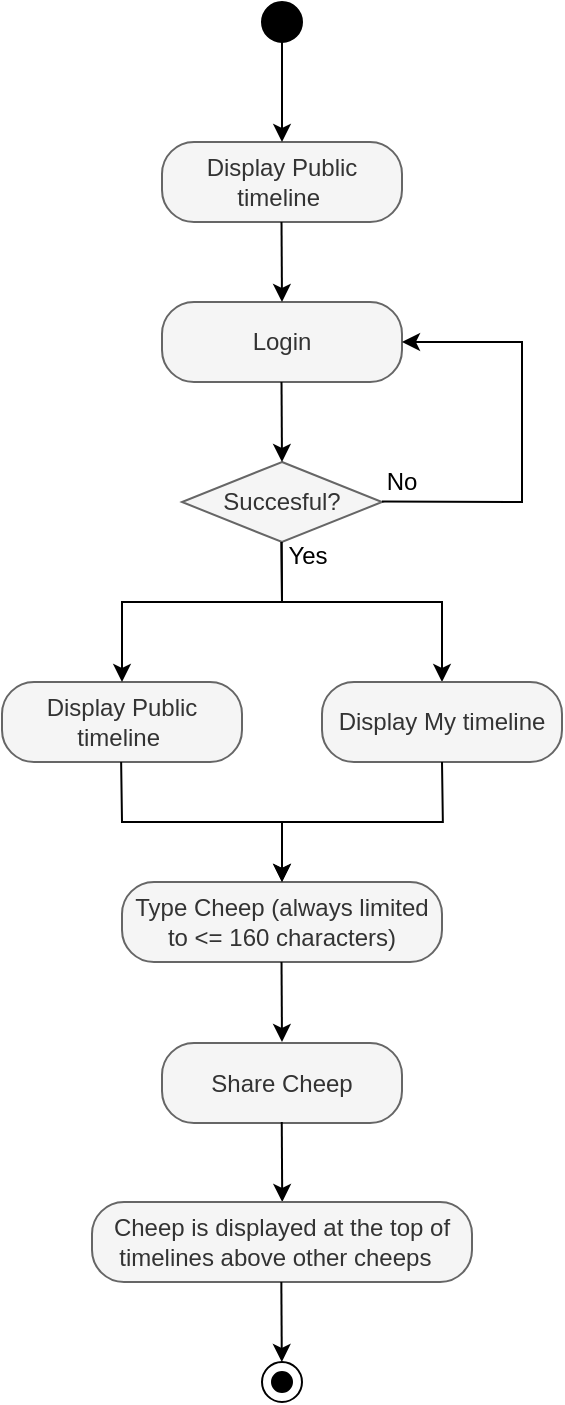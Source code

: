 <mxfile version="25.0.2">
  <diagram id="C5RBs43oDa-KdzZeNtuy" name="Page-1">
    <mxGraphModel dx="1985" dy="1045" grid="0" gridSize="10" guides="1" tooltips="1" connect="1" arrows="1" fold="1" page="1" pageScale="1" pageWidth="827" pageHeight="1169" math="0" shadow="0">
      <root>
        <mxCell id="WIyWlLk6GJQsqaUBKTNV-0" />
        <mxCell id="WIyWlLk6GJQsqaUBKTNV-1" parent="WIyWlLk6GJQsqaUBKTNV-0" />
        <mxCell id="FSEgTZkNE_-apT6jtSsS-8" value="" style="verticalLabelPosition=bottom;verticalAlign=top;html=1;shape=mxgraph.flowchart.on-page_reference;rounded=0;labelBackgroundColor=none;fillColor=#000000;" vertex="1" parent="WIyWlLk6GJQsqaUBKTNV-1">
          <mxGeometry x="150" y="40" width="20" height="20" as="geometry" />
        </mxCell>
        <mxCell id="FSEgTZkNE_-apT6jtSsS-9" value="Display Public timeline&amp;nbsp;" style="rounded=1;whiteSpace=wrap;html=1;arcSize=40;html=1;glass=0;shadow=0;labelBackgroundColor=none;fillColor=#f5f5f5;fontColor=#333333;strokeColor=#666666;" vertex="1" parent="WIyWlLk6GJQsqaUBKTNV-1">
          <mxGeometry x="100" y="110" width="120" height="40" as="geometry" />
        </mxCell>
        <mxCell id="FSEgTZkNE_-apT6jtSsS-10" value="Login" style="rounded=1;whiteSpace=wrap;html=1;arcSize=40;html=1;glass=0;shadow=0;labelBackgroundColor=none;fillColor=#f5f5f5;fontColor=#333333;strokeColor=#666666;" vertex="1" parent="WIyWlLk6GJQsqaUBKTNV-1">
          <mxGeometry x="100" y="190" width="120" height="40" as="geometry" />
        </mxCell>
        <mxCell id="FSEgTZkNE_-apT6jtSsS-12" value="Succesful?" style="rhombus;whiteSpace=wrap;html=1;rounded=0;labelBackgroundColor=none;fillColor=#f5f5f5;fontColor=#333333;strokeColor=#666666;" vertex="1" parent="WIyWlLk6GJQsqaUBKTNV-1">
          <mxGeometry x="110" y="270" width="100" height="40" as="geometry" />
        </mxCell>
        <mxCell id="FSEgTZkNE_-apT6jtSsS-13" value="Display Public timeline&amp;nbsp;" style="rounded=1;whiteSpace=wrap;html=1;arcSize=40;html=1;glass=0;shadow=0;labelBackgroundColor=none;fillColor=#f5f5f5;fontColor=#333333;strokeColor=#666666;" vertex="1" parent="WIyWlLk6GJQsqaUBKTNV-1">
          <mxGeometry x="20" y="380" width="120" height="40" as="geometry" />
        </mxCell>
        <mxCell id="FSEgTZkNE_-apT6jtSsS-14" value="Type Cheep (always limited to &amp;lt;= 160 characters)" style="rounded=1;whiteSpace=wrap;html=1;arcSize=40;html=1;glass=0;shadow=0;labelBackgroundColor=none;fillColor=#f5f5f5;fontColor=#333333;strokeColor=#666666;" vertex="1" parent="WIyWlLk6GJQsqaUBKTNV-1">
          <mxGeometry x="80" y="480" width="160" height="40" as="geometry" />
        </mxCell>
        <mxCell id="FSEgTZkNE_-apT6jtSsS-15" value="Share Cheep" style="rounded=1;whiteSpace=wrap;html=1;arcSize=40;html=1;glass=0;shadow=0;labelBackgroundColor=none;fillColor=#f5f5f5;fontColor=#333333;strokeColor=#666666;" vertex="1" parent="WIyWlLk6GJQsqaUBKTNV-1">
          <mxGeometry x="100" y="560.5" width="120" height="40" as="geometry" />
        </mxCell>
        <mxCell id="FSEgTZkNE_-apT6jtSsS-16" value="" style="endArrow=classic;html=1;rounded=0;entryX=0.5;entryY=0;entryDx=0;entryDy=0;labelBackgroundColor=none;fontColor=default;" edge="1" parent="WIyWlLk6GJQsqaUBKTNV-1" target="FSEgTZkNE_-apT6jtSsS-9">
          <mxGeometry width="50" height="50" relative="1" as="geometry">
            <mxPoint x="160" y="60" as="sourcePoint" />
            <mxPoint x="190" y="120" as="targetPoint" />
          </mxGeometry>
        </mxCell>
        <mxCell id="FSEgTZkNE_-apT6jtSsS-17" value="" style="endArrow=classic;html=1;rounded=0;labelBackgroundColor=none;fontColor=default;" edge="1" parent="WIyWlLk6GJQsqaUBKTNV-1">
          <mxGeometry width="50" height="50" relative="1" as="geometry">
            <mxPoint x="159.76" y="150" as="sourcePoint" />
            <mxPoint x="160" y="190" as="targetPoint" />
          </mxGeometry>
        </mxCell>
        <mxCell id="FSEgTZkNE_-apT6jtSsS-18" value="" style="endArrow=classic;html=1;rounded=0;labelBackgroundColor=none;fontColor=default;" edge="1" parent="WIyWlLk6GJQsqaUBKTNV-1">
          <mxGeometry width="50" height="50" relative="1" as="geometry">
            <mxPoint x="159.76" y="230" as="sourcePoint" />
            <mxPoint x="160" y="270" as="targetPoint" />
          </mxGeometry>
        </mxCell>
        <mxCell id="FSEgTZkNE_-apT6jtSsS-19" value="" style="endArrow=classic;html=1;rounded=0;labelBackgroundColor=none;fontColor=default;" edge="1" parent="WIyWlLk6GJQsqaUBKTNV-1">
          <mxGeometry width="50" height="50" relative="1" as="geometry">
            <mxPoint x="159.76" y="310" as="sourcePoint" />
            <mxPoint x="80" y="380" as="targetPoint" />
            <Array as="points">
              <mxPoint x="160" y="340" />
              <mxPoint x="80" y="340" />
            </Array>
          </mxGeometry>
        </mxCell>
        <mxCell id="FSEgTZkNE_-apT6jtSsS-20" value="" style="endArrow=classic;html=1;rounded=0;labelBackgroundColor=none;fontColor=default;" edge="1" parent="WIyWlLk6GJQsqaUBKTNV-1">
          <mxGeometry width="50" height="50" relative="1" as="geometry">
            <mxPoint x="79.57" y="420" as="sourcePoint" />
            <mxPoint x="160" y="480" as="targetPoint" />
            <Array as="points">
              <mxPoint x="80" y="450" />
              <mxPoint x="160" y="450" />
            </Array>
          </mxGeometry>
        </mxCell>
        <mxCell id="FSEgTZkNE_-apT6jtSsS-21" value="" style="endArrow=classic;html=1;rounded=0;labelBackgroundColor=none;fontColor=default;" edge="1" parent="WIyWlLk6GJQsqaUBKTNV-1">
          <mxGeometry width="50" height="50" relative="1" as="geometry">
            <mxPoint x="159.76" y="520" as="sourcePoint" />
            <mxPoint x="160" y="560" as="targetPoint" />
          </mxGeometry>
        </mxCell>
        <mxCell id="FSEgTZkNE_-apT6jtSsS-22" value="Yes" style="text;html=1;align=center;verticalAlign=middle;whiteSpace=wrap;rounded=0;labelBackgroundColor=none;" vertex="1" parent="WIyWlLk6GJQsqaUBKTNV-1">
          <mxGeometry x="143" y="302" width="60" height="30" as="geometry" />
        </mxCell>
        <mxCell id="FSEgTZkNE_-apT6jtSsS-23" value="" style="endArrow=classic;html=1;rounded=0;labelBackgroundColor=none;fontColor=default;" edge="1" parent="WIyWlLk6GJQsqaUBKTNV-1">
          <mxGeometry width="50" height="50" relative="1" as="geometry">
            <mxPoint x="210" y="289.76" as="sourcePoint" />
            <mxPoint x="220" y="210" as="targetPoint" />
            <Array as="points">
              <mxPoint x="280" y="290" />
              <mxPoint x="280" y="210" />
            </Array>
          </mxGeometry>
        </mxCell>
        <mxCell id="FSEgTZkNE_-apT6jtSsS-24" value="No" style="text;html=1;align=center;verticalAlign=middle;whiteSpace=wrap;rounded=0;labelBackgroundColor=none;" vertex="1" parent="WIyWlLk6GJQsqaUBKTNV-1">
          <mxGeometry x="190" y="265" width="60" height="30" as="geometry" />
        </mxCell>
        <mxCell id="FSEgTZkNE_-apT6jtSsS-26" value="" style="verticalLabelPosition=bottom;verticalAlign=top;html=1;shape=mxgraph.flowchart.on-page_reference;fillColor=none;rounded=0;labelBackgroundColor=none;" vertex="1" parent="WIyWlLk6GJQsqaUBKTNV-1">
          <mxGeometry x="150" y="720" width="20" height="20" as="geometry" />
        </mxCell>
        <mxCell id="FSEgTZkNE_-apT6jtSsS-27" value="" style="verticalLabelPosition=bottom;verticalAlign=top;html=1;shape=mxgraph.flowchart.on-page_reference;rounded=0;labelBackgroundColor=none;fillColor=#000000;" vertex="1" parent="WIyWlLk6GJQsqaUBKTNV-1">
          <mxGeometry x="155" y="725" width="10" height="10" as="geometry" />
        </mxCell>
        <mxCell id="FSEgTZkNE_-apT6jtSsS-28" value="" style="endArrow=classic;html=1;rounded=0;labelBackgroundColor=none;fontColor=default;" edge="1" parent="WIyWlLk6GJQsqaUBKTNV-1">
          <mxGeometry width="50" height="50" relative="1" as="geometry">
            <mxPoint x="159.88" y="600" as="sourcePoint" />
            <mxPoint x="160.12" y="640" as="targetPoint" />
          </mxGeometry>
        </mxCell>
        <mxCell id="FSEgTZkNE_-apT6jtSsS-55" value="Cheep is displayed at the top of timelines above other cheeps&amp;nbsp;&amp;nbsp;" style="rounded=1;whiteSpace=wrap;html=1;arcSize=40;html=1;glass=0;shadow=0;labelBackgroundColor=none;fillColor=#f5f5f5;fontColor=#333333;strokeColor=#666666;" vertex="1" parent="WIyWlLk6GJQsqaUBKTNV-1">
          <mxGeometry x="65" y="640" width="190" height="40" as="geometry" />
        </mxCell>
        <mxCell id="FSEgTZkNE_-apT6jtSsS-56" value="" style="endArrow=classic;html=1;rounded=0;labelBackgroundColor=none;fontColor=default;" edge="1" parent="WIyWlLk6GJQsqaUBKTNV-1">
          <mxGeometry width="50" height="50" relative="1" as="geometry">
            <mxPoint x="159.67" y="680" as="sourcePoint" />
            <mxPoint x="159.91" y="720" as="targetPoint" />
          </mxGeometry>
        </mxCell>
        <mxCell id="FSEgTZkNE_-apT6jtSsS-65" value="" style="endArrow=classic;html=1;rounded=0;labelBackgroundColor=none;fontColor=default;" edge="1" parent="WIyWlLk6GJQsqaUBKTNV-1">
          <mxGeometry width="50" height="50" relative="1" as="geometry">
            <mxPoint x="159.76" y="310" as="sourcePoint" />
            <mxPoint x="240" y="380" as="targetPoint" />
            <Array as="points">
              <mxPoint x="160" y="340" />
              <mxPoint x="240" y="340" />
            </Array>
          </mxGeometry>
        </mxCell>
        <mxCell id="FSEgTZkNE_-apT6jtSsS-66" value="Display My timeline" style="rounded=1;whiteSpace=wrap;html=1;arcSize=40;html=1;glass=0;shadow=0;labelBackgroundColor=none;fillColor=#f5f5f5;fontColor=#333333;strokeColor=#666666;" vertex="1" parent="WIyWlLk6GJQsqaUBKTNV-1">
          <mxGeometry x="180" y="380" width="120" height="40" as="geometry" />
        </mxCell>
        <mxCell id="FSEgTZkNE_-apT6jtSsS-67" value="" style="endArrow=classic;html=1;rounded=0;labelBackgroundColor=none;fontColor=default;" edge="1" parent="WIyWlLk6GJQsqaUBKTNV-1">
          <mxGeometry width="50" height="50" relative="1" as="geometry">
            <mxPoint x="240" y="420" as="sourcePoint" />
            <mxPoint x="160" y="480" as="targetPoint" />
            <Array as="points">
              <mxPoint x="240.43" y="450" />
              <mxPoint x="160" y="450" />
            </Array>
          </mxGeometry>
        </mxCell>
      </root>
    </mxGraphModel>
  </diagram>
</mxfile>
